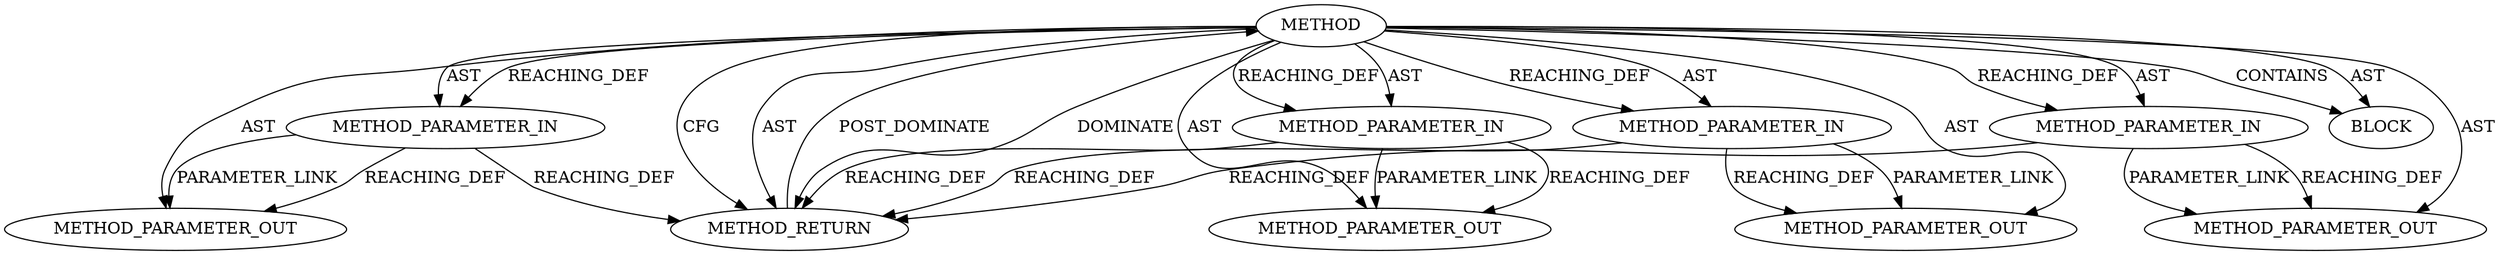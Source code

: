 digraph {
  20831 [label=METHOD AST_PARENT_TYPE="NAMESPACE_BLOCK" AST_PARENT_FULL_NAME="<global>" ORDER=0 CODE="<empty>" FULL_NAME="sk_msg_zerocopy_from_iter" IS_EXTERNAL=true FILENAME="<empty>" SIGNATURE="" NAME="sk_msg_zerocopy_from_iter"]
  20835 [label=METHOD_PARAMETER_IN ORDER=4 CODE="p4" IS_VARIADIC=false TYPE_FULL_NAME="ANY" EVALUATION_STRATEGY="BY_VALUE" INDEX=4 NAME="p4"]
  20837 [label=METHOD_RETURN ORDER=2 CODE="RET" TYPE_FULL_NAME="ANY" EVALUATION_STRATEGY="BY_VALUE"]
  22339 [label=METHOD_PARAMETER_OUT ORDER=3 CODE="p3" IS_VARIADIC=false TYPE_FULL_NAME="ANY" EVALUATION_STRATEGY="BY_VALUE" INDEX=3 NAME="p3"]
  20834 [label=METHOD_PARAMETER_IN ORDER=3 CODE="p3" IS_VARIADIC=false TYPE_FULL_NAME="ANY" EVALUATION_STRATEGY="BY_VALUE" INDEX=3 NAME="p3"]
  20832 [label=METHOD_PARAMETER_IN ORDER=1 CODE="p1" IS_VARIADIC=false TYPE_FULL_NAME="ANY" EVALUATION_STRATEGY="BY_VALUE" INDEX=1 NAME="p1"]
  20833 [label=METHOD_PARAMETER_IN ORDER=2 CODE="p2" IS_VARIADIC=false TYPE_FULL_NAME="ANY" EVALUATION_STRATEGY="BY_VALUE" INDEX=2 NAME="p2"]
  22338 [label=METHOD_PARAMETER_OUT ORDER=2 CODE="p2" IS_VARIADIC=false TYPE_FULL_NAME="ANY" EVALUATION_STRATEGY="BY_VALUE" INDEX=2 NAME="p2"]
  22340 [label=METHOD_PARAMETER_OUT ORDER=4 CODE="p4" IS_VARIADIC=false TYPE_FULL_NAME="ANY" EVALUATION_STRATEGY="BY_VALUE" INDEX=4 NAME="p4"]
  22337 [label=METHOD_PARAMETER_OUT ORDER=1 CODE="p1" IS_VARIADIC=false TYPE_FULL_NAME="ANY" EVALUATION_STRATEGY="BY_VALUE" INDEX=1 NAME="p1"]
  20836 [label=BLOCK ORDER=1 ARGUMENT_INDEX=1 CODE="<empty>" TYPE_FULL_NAME="ANY"]
  20834 -> 20837 [label=REACHING_DEF VARIABLE="p3"]
  20835 -> 20837 [label=REACHING_DEF VARIABLE="p4"]
  20831 -> 20832 [label=REACHING_DEF VARIABLE=""]
  20831 -> 20835 [label=AST ]
  20833 -> 22338 [label=PARAMETER_LINK ]
  20834 -> 22339 [label=REACHING_DEF VARIABLE="p3"]
  20833 -> 20837 [label=REACHING_DEF VARIABLE="p2"]
  20837 -> 20831 [label=POST_DOMINATE ]
  20831 -> 20837 [label=CFG ]
  20835 -> 22340 [label=PARAMETER_LINK ]
  20835 -> 22340 [label=REACHING_DEF VARIABLE="p4"]
  20831 -> 22339 [label=AST ]
  20832 -> 20837 [label=REACHING_DEF VARIABLE="p1"]
  20831 -> 22338 [label=AST ]
  20831 -> 20833 [label=REACHING_DEF VARIABLE=""]
  20831 -> 20833 [label=AST ]
  20832 -> 22337 [label=PARAMETER_LINK ]
  20831 -> 20837 [label=AST ]
  20831 -> 20836 [label=CONTAINS ]
  20831 -> 20834 [label=REACHING_DEF VARIABLE=""]
  20832 -> 22337 [label=REACHING_DEF VARIABLE="p1"]
  20831 -> 20836 [label=AST ]
  20833 -> 22338 [label=REACHING_DEF VARIABLE="p2"]
  20831 -> 20837 [label=DOMINATE ]
  20831 -> 20832 [label=AST ]
  20831 -> 20835 [label=REACHING_DEF VARIABLE=""]
  20831 -> 22337 [label=AST ]
  20831 -> 20834 [label=AST ]
  20831 -> 22340 [label=AST ]
  20834 -> 22339 [label=PARAMETER_LINK ]
}
